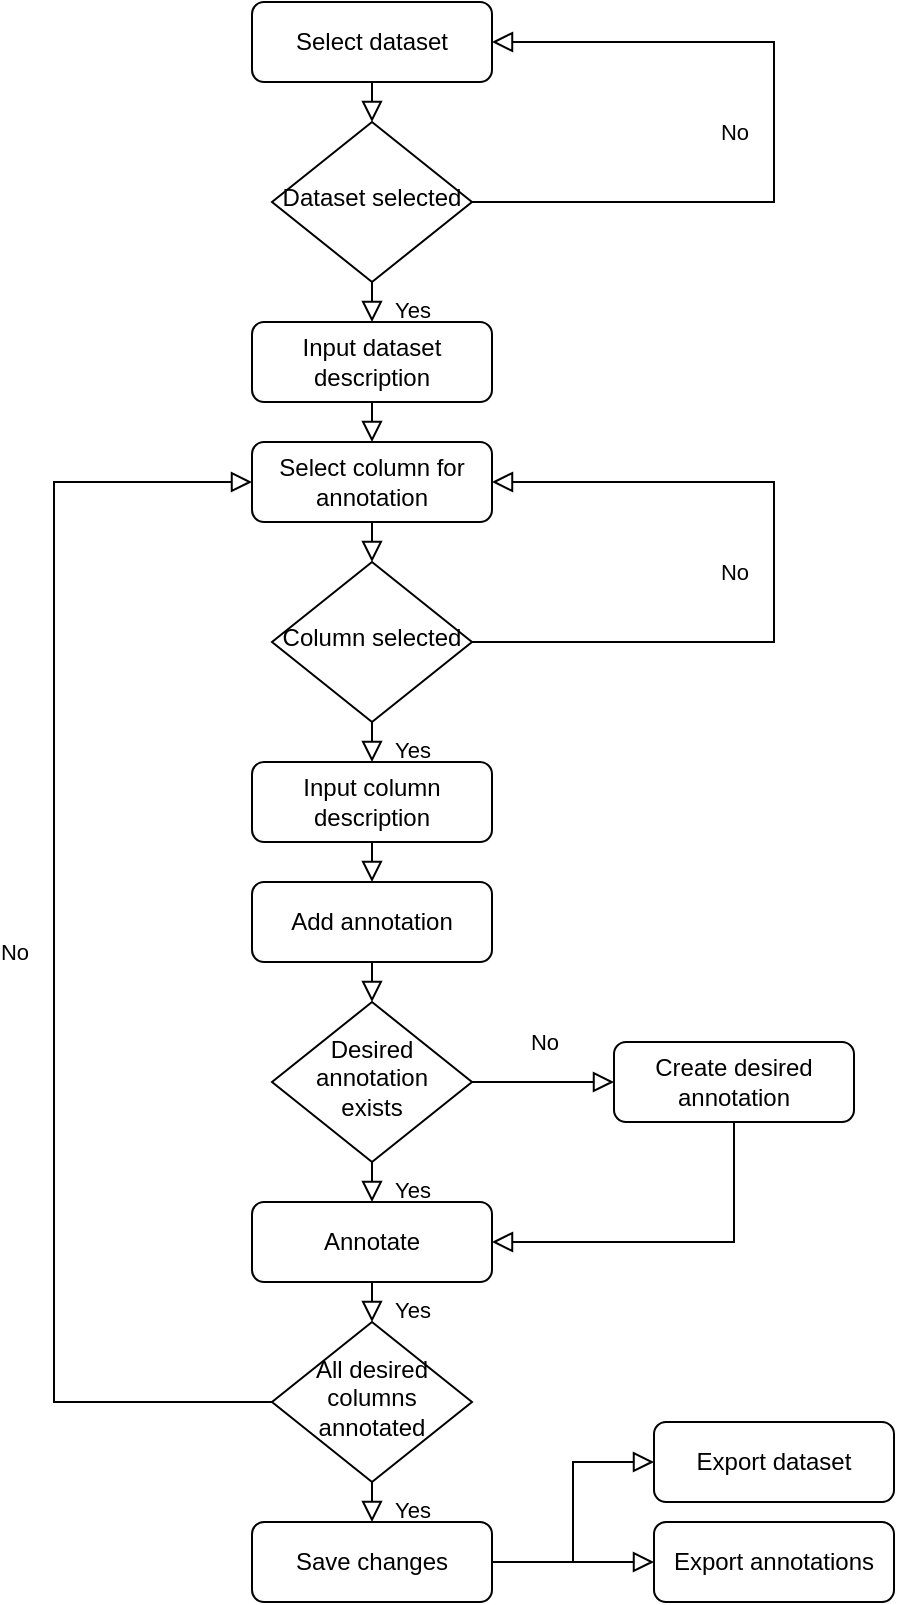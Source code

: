 <mxfile version="16.0.0" type="device"><diagram id="C5RBs43oDa-KdzZeNtuy" name="Page-1"><mxGraphModel dx="1342" dy="857" grid="1" gridSize="10" guides="1" tooltips="1" connect="1" arrows="1" fold="1" page="1" pageScale="1" pageWidth="827" pageHeight="1169" math="0" shadow="0"><root><mxCell id="WIyWlLk6GJQsqaUBKTNV-0"/><mxCell id="WIyWlLk6GJQsqaUBKTNV-1" parent="WIyWlLk6GJQsqaUBKTNV-0"/><mxCell id="nO5PxYpdXAOPqtDuA_3x-0" value="Select dataset" style="rounded=1;whiteSpace=wrap;html=1;fontSize=12;glass=0;strokeWidth=1;shadow=0;" parent="WIyWlLk6GJQsqaUBKTNV-1" vertex="1"><mxGeometry x="269" width="120" height="40" as="geometry"/></mxCell><mxCell id="nO5PxYpdXAOPqtDuA_3x-1" value="Dataset selected" style="rhombus;whiteSpace=wrap;html=1;shadow=0;fontFamily=Helvetica;fontSize=12;align=center;strokeWidth=1;spacing=6;spacingTop=-4;" parent="WIyWlLk6GJQsqaUBKTNV-1" vertex="1"><mxGeometry x="279" y="60" width="100" height="80" as="geometry"/></mxCell><mxCell id="nO5PxYpdXAOPqtDuA_3x-2" value="" style="rounded=0;html=1;jettySize=auto;orthogonalLoop=1;fontSize=11;endArrow=block;endFill=0;endSize=8;strokeWidth=1;shadow=0;labelBackgroundColor=none;edgeStyle=orthogonalEdgeStyle;exitX=0.5;exitY=1;exitDx=0;exitDy=0;entryX=0.5;entryY=0;entryDx=0;entryDy=0;" parent="WIyWlLk6GJQsqaUBKTNV-1" source="nO5PxYpdXAOPqtDuA_3x-0" target="nO5PxYpdXAOPqtDuA_3x-1" edge="1"><mxGeometry y="20" relative="1" as="geometry"><mxPoint as="offset"/><mxPoint x="659" y="180" as="sourcePoint"/><mxPoint x="329" y="70" as="targetPoint"/></mxGeometry></mxCell><mxCell id="nO5PxYpdXAOPqtDuA_3x-3" value="No" style="rounded=0;html=1;jettySize=auto;orthogonalLoop=1;fontSize=11;endArrow=block;endFill=0;endSize=8;strokeWidth=1;shadow=0;labelBackgroundColor=none;edgeStyle=orthogonalEdgeStyle;exitX=1;exitY=0.5;exitDx=0;exitDy=0;entryX=1;entryY=0.5;entryDx=0;entryDy=0;" parent="WIyWlLk6GJQsqaUBKTNV-1" source="nO5PxYpdXAOPqtDuA_3x-1" target="nO5PxYpdXAOPqtDuA_3x-0" edge="1"><mxGeometry y="20" relative="1" as="geometry"><mxPoint as="offset"/><mxPoint x="449" y="100" as="sourcePoint"/><mxPoint x="469" y="30" as="targetPoint"/><Array as="points"><mxPoint x="530" y="100"/><mxPoint x="530" y="20"/></Array></mxGeometry></mxCell><mxCell id="nO5PxYpdXAOPqtDuA_3x-4" value="Select column for annotation" style="rounded=1;whiteSpace=wrap;html=1;fontSize=12;glass=0;strokeWidth=1;shadow=0;" parent="WIyWlLk6GJQsqaUBKTNV-1" vertex="1"><mxGeometry x="269" y="220" width="120" height="40" as="geometry"/></mxCell><mxCell id="nO5PxYpdXAOPqtDuA_3x-6" value="Column selected" style="rhombus;whiteSpace=wrap;html=1;shadow=0;fontFamily=Helvetica;fontSize=12;align=center;strokeWidth=1;spacing=6;spacingTop=-4;" parent="WIyWlLk6GJQsqaUBKTNV-1" vertex="1"><mxGeometry x="279" y="280" width="100" height="80" as="geometry"/></mxCell><mxCell id="nO5PxYpdXAOPqtDuA_3x-7" value="" style="rounded=0;html=1;jettySize=auto;orthogonalLoop=1;fontSize=11;endArrow=block;endFill=0;endSize=8;strokeWidth=1;shadow=0;labelBackgroundColor=none;edgeStyle=orthogonalEdgeStyle;exitX=0.5;exitY=1;exitDx=0;exitDy=0;entryX=0.5;entryY=0;entryDx=0;entryDy=0;" parent="WIyWlLk6GJQsqaUBKTNV-1" source="nO5PxYpdXAOPqtDuA_3x-4" target="nO5PxYpdXAOPqtDuA_3x-6" edge="1"><mxGeometry y="20" relative="1" as="geometry"><mxPoint as="offset"/><mxPoint x="339" y="170" as="sourcePoint"/><mxPoint x="339" y="210" as="targetPoint"/></mxGeometry></mxCell><mxCell id="nO5PxYpdXAOPqtDuA_3x-8" value="Input column description" style="rounded=1;whiteSpace=wrap;html=1;fontSize=12;glass=0;strokeWidth=1;shadow=0;" parent="WIyWlLk6GJQsqaUBKTNV-1" vertex="1"><mxGeometry x="269" y="380" width="120" height="40" as="geometry"/></mxCell><mxCell id="nO5PxYpdXAOPqtDuA_3x-9" value="Yes" style="rounded=0;html=1;jettySize=auto;orthogonalLoop=1;fontSize=11;endArrow=block;endFill=0;endSize=8;strokeWidth=1;shadow=0;labelBackgroundColor=none;edgeStyle=orthogonalEdgeStyle;entryX=0.5;entryY=0;entryDx=0;entryDy=0;exitX=0.5;exitY=1;exitDx=0;exitDy=0;" parent="WIyWlLk6GJQsqaUBKTNV-1" source="nO5PxYpdXAOPqtDuA_3x-6" target="nO5PxYpdXAOPqtDuA_3x-8" edge="1"><mxGeometry x="0.333" y="20" relative="1" as="geometry"><mxPoint as="offset"/><mxPoint x="329" y="520" as="sourcePoint"/><mxPoint x="339" y="360" as="targetPoint"/></mxGeometry></mxCell><mxCell id="nO5PxYpdXAOPqtDuA_3x-10" value="No" style="rounded=0;html=1;jettySize=auto;orthogonalLoop=1;fontSize=11;endArrow=block;endFill=0;endSize=8;strokeWidth=1;shadow=0;labelBackgroundColor=none;edgeStyle=orthogonalEdgeStyle;exitX=1;exitY=0.5;exitDx=0;exitDy=0;entryX=1;entryY=0.5;entryDx=0;entryDy=0;" parent="WIyWlLk6GJQsqaUBKTNV-1" source="nO5PxYpdXAOPqtDuA_3x-6" target="nO5PxYpdXAOPqtDuA_3x-4" edge="1"><mxGeometry y="20" relative="1" as="geometry"><mxPoint as="offset"/><mxPoint x="409" y="470" as="sourcePoint"/><mxPoint x="419" y="370" as="targetPoint"/><Array as="points"><mxPoint x="530" y="320"/><mxPoint x="530" y="240"/></Array></mxGeometry></mxCell><mxCell id="nO5PxYpdXAOPqtDuA_3x-11" value="Desired annotation exists" style="rhombus;whiteSpace=wrap;html=1;shadow=0;fontFamily=Helvetica;fontSize=12;align=center;strokeWidth=1;spacing=6;spacingTop=-4;" parent="WIyWlLk6GJQsqaUBKTNV-1" vertex="1"><mxGeometry x="279" y="500" width="100" height="80" as="geometry"/></mxCell><mxCell id="nO5PxYpdXAOPqtDuA_3x-12" value="" style="rounded=0;html=1;jettySize=auto;orthogonalLoop=1;fontSize=11;endArrow=block;endFill=0;endSize=8;strokeWidth=1;shadow=0;labelBackgroundColor=none;edgeStyle=orthogonalEdgeStyle;entryX=0.5;entryY=0;entryDx=0;entryDy=0;exitX=0.5;exitY=1;exitDx=0;exitDy=0;" parent="WIyWlLk6GJQsqaUBKTNV-1" source="vIKiMUVApDPvFIKxQOGF-7" target="nO5PxYpdXAOPqtDuA_3x-11" edge="1"><mxGeometry x="0.333" y="20" relative="1" as="geometry"><mxPoint as="offset"/><mxPoint x="329" y="680" as="sourcePoint"/><mxPoint x="339" y="560" as="targetPoint"/></mxGeometry></mxCell><mxCell id="nO5PxYpdXAOPqtDuA_3x-13" value="Annotate" style="rounded=1;whiteSpace=wrap;html=1;fontSize=12;glass=0;strokeWidth=1;shadow=0;" parent="WIyWlLk6GJQsqaUBKTNV-1" vertex="1"><mxGeometry x="269" y="600" width="120" height="40" as="geometry"/></mxCell><mxCell id="nO5PxYpdXAOPqtDuA_3x-14" value="Yes" style="rounded=0;html=1;jettySize=auto;orthogonalLoop=1;fontSize=11;endArrow=block;endFill=0;endSize=8;strokeWidth=1;shadow=0;labelBackgroundColor=none;edgeStyle=orthogonalEdgeStyle;entryX=0.5;entryY=0;entryDx=0;entryDy=0;exitX=0.5;exitY=1;exitDx=0;exitDy=0;" parent="WIyWlLk6GJQsqaUBKTNV-1" source="nO5PxYpdXAOPqtDuA_3x-11" target="nO5PxYpdXAOPqtDuA_3x-13" edge="1"><mxGeometry x="0.333" y="20" relative="1" as="geometry"><mxPoint as="offset"/><mxPoint x="339" y="620" as="sourcePoint"/><mxPoint x="339" y="660" as="targetPoint"/></mxGeometry></mxCell><mxCell id="nO5PxYpdXAOPqtDuA_3x-15" value="Create desired annotation" style="rounded=1;whiteSpace=wrap;html=1;fontSize=12;glass=0;strokeWidth=1;shadow=0;" parent="WIyWlLk6GJQsqaUBKTNV-1" vertex="1"><mxGeometry x="450" y="520" width="120" height="40" as="geometry"/></mxCell><mxCell id="nO5PxYpdXAOPqtDuA_3x-16" value="No" style="rounded=0;html=1;jettySize=auto;orthogonalLoop=1;fontSize=11;endArrow=block;endFill=0;endSize=8;strokeWidth=1;shadow=0;labelBackgroundColor=none;edgeStyle=orthogonalEdgeStyle;exitX=1;exitY=0.5;exitDx=0;exitDy=0;entryX=0;entryY=0.5;entryDx=0;entryDy=0;" parent="WIyWlLk6GJQsqaUBKTNV-1" source="nO5PxYpdXAOPqtDuA_3x-11" target="nO5PxYpdXAOPqtDuA_3x-15" edge="1"><mxGeometry y="20" relative="1" as="geometry"><mxPoint as="offset"/><mxPoint x="389" y="580" as="sourcePoint"/><mxPoint x="399" y="480" as="targetPoint"/><Array as="points"><mxPoint x="399" y="540"/><mxPoint x="399" y="540"/></Array></mxGeometry></mxCell><mxCell id="nO5PxYpdXAOPqtDuA_3x-17" value="" style="rounded=0;html=1;jettySize=auto;orthogonalLoop=1;fontSize=11;endArrow=block;endFill=0;endSize=8;strokeWidth=1;shadow=0;labelBackgroundColor=none;edgeStyle=orthogonalEdgeStyle;exitX=0.5;exitY=1;exitDx=0;exitDy=0;entryX=1;entryY=0.5;entryDx=0;entryDy=0;" parent="WIyWlLk6GJQsqaUBKTNV-1" source="nO5PxYpdXAOPqtDuA_3x-15" target="nO5PxYpdXAOPqtDuA_3x-13" edge="1"><mxGeometry x="0.333" y="20" relative="1" as="geometry"><mxPoint as="offset"/><mxPoint x="339" y="390" as="sourcePoint"/><mxPoint x="339" y="460" as="targetPoint"/></mxGeometry></mxCell><mxCell id="vIKiMUVApDPvFIKxQOGF-3" value="Input dataset description" style="rounded=1;whiteSpace=wrap;html=1;fontSize=12;glass=0;strokeWidth=1;shadow=0;" parent="WIyWlLk6GJQsqaUBKTNV-1" vertex="1"><mxGeometry x="269" y="160" width="120" height="40" as="geometry"/></mxCell><mxCell id="vIKiMUVApDPvFIKxQOGF-4" value="Yes" style="rounded=0;html=1;jettySize=auto;orthogonalLoop=1;fontSize=11;endArrow=block;endFill=0;endSize=8;strokeWidth=1;shadow=0;labelBackgroundColor=none;edgeStyle=orthogonalEdgeStyle;exitX=0.5;exitY=1;exitDx=0;exitDy=0;entryX=0.5;entryY=0;entryDx=0;entryDy=0;" parent="WIyWlLk6GJQsqaUBKTNV-1" source="nO5PxYpdXAOPqtDuA_3x-1" target="vIKiMUVApDPvFIKxQOGF-3" edge="1"><mxGeometry x="0.333" y="20" relative="1" as="geometry"><mxPoint as="offset"/><mxPoint x="339" y="260" as="sourcePoint"/><mxPoint x="329" y="200" as="targetPoint"/></mxGeometry></mxCell><mxCell id="vIKiMUVApDPvFIKxQOGF-5" value="" style="rounded=0;html=1;jettySize=auto;orthogonalLoop=1;fontSize=11;endArrow=block;endFill=0;endSize=8;strokeWidth=1;shadow=0;labelBackgroundColor=none;edgeStyle=orthogonalEdgeStyle;exitX=0.5;exitY=1;exitDx=0;exitDy=0;entryX=0.5;entryY=0;entryDx=0;entryDy=0;" parent="WIyWlLk6GJQsqaUBKTNV-1" source="vIKiMUVApDPvFIKxQOGF-3" target="nO5PxYpdXAOPqtDuA_3x-4" edge="1"><mxGeometry y="20" relative="1" as="geometry"><mxPoint as="offset"/><mxPoint x="339" y="400" as="sourcePoint"/><mxPoint x="339" y="440" as="targetPoint"/></mxGeometry></mxCell><mxCell id="vIKiMUVApDPvFIKxQOGF-7" value="Add annotation" style="rounded=1;whiteSpace=wrap;html=1;fontSize=12;glass=0;strokeWidth=1;shadow=0;" parent="WIyWlLk6GJQsqaUBKTNV-1" vertex="1"><mxGeometry x="269" y="440" width="120" height="40" as="geometry"/></mxCell><mxCell id="vIKiMUVApDPvFIKxQOGF-8" value="" style="rounded=0;html=1;jettySize=auto;orthogonalLoop=1;fontSize=11;endArrow=block;endFill=0;endSize=8;strokeWidth=1;shadow=0;labelBackgroundColor=none;edgeStyle=orthogonalEdgeStyle;exitX=0.5;exitY=1;exitDx=0;exitDy=0;entryX=0.5;entryY=0;entryDx=0;entryDy=0;" parent="WIyWlLk6GJQsqaUBKTNV-1" source="nO5PxYpdXAOPqtDuA_3x-8" target="vIKiMUVApDPvFIKxQOGF-7" edge="1"><mxGeometry x="0.333" y="20" relative="1" as="geometry"><mxPoint as="offset"/><mxPoint x="339" y="690" as="sourcePoint"/><mxPoint x="329" y="640" as="targetPoint"/></mxGeometry></mxCell><mxCell id="vIKiMUVApDPvFIKxQOGF-9" value="All desired columns annotated" style="rhombus;whiteSpace=wrap;html=1;shadow=0;fontFamily=Helvetica;fontSize=12;align=center;strokeWidth=1;spacing=6;spacingTop=-4;" parent="WIyWlLk6GJQsqaUBKTNV-1" vertex="1"><mxGeometry x="279" y="660" width="100" height="80" as="geometry"/></mxCell><mxCell id="vIKiMUVApDPvFIKxQOGF-10" value="Yes" style="rounded=0;html=1;jettySize=auto;orthogonalLoop=1;fontSize=11;endArrow=block;endFill=0;endSize=8;strokeWidth=1;shadow=0;labelBackgroundColor=none;edgeStyle=orthogonalEdgeStyle;entryX=0.5;entryY=0;entryDx=0;entryDy=0;exitX=0.5;exitY=1;exitDx=0;exitDy=0;" parent="WIyWlLk6GJQsqaUBKTNV-1" source="nO5PxYpdXAOPqtDuA_3x-13" target="vIKiMUVApDPvFIKxQOGF-9" edge="1"><mxGeometry x="0.333" y="20" relative="1" as="geometry"><mxPoint as="offset"/><mxPoint x="339" y="830" as="sourcePoint"/><mxPoint x="339" y="890" as="targetPoint"/></mxGeometry></mxCell><mxCell id="vIKiMUVApDPvFIKxQOGF-12" value="Export annotations" style="rounded=1;whiteSpace=wrap;html=1;fontSize=12;glass=0;strokeWidth=1;shadow=0;" parent="WIyWlLk6GJQsqaUBKTNV-1" vertex="1"><mxGeometry x="470" y="760" width="120" height="40" as="geometry"/></mxCell><mxCell id="vIKiMUVApDPvFIKxQOGF-14" value="No" style="rounded=0;html=1;jettySize=auto;orthogonalLoop=1;fontSize=11;endArrow=block;endFill=0;endSize=8;strokeWidth=1;shadow=0;labelBackgroundColor=none;edgeStyle=orthogonalEdgeStyle;exitX=0;exitY=0.5;exitDx=0;exitDy=0;entryX=0;entryY=0.5;entryDx=0;entryDy=0;" parent="WIyWlLk6GJQsqaUBKTNV-1" source="vIKiMUVApDPvFIKxQOGF-9" target="nO5PxYpdXAOPqtDuA_3x-4" edge="1"><mxGeometry y="20" relative="1" as="geometry"><mxPoint as="offset"/><mxPoint x="150" y="890" as="sourcePoint"/><mxPoint x="170" y="950" as="targetPoint"/><Array as="points"><mxPoint x="170" y="700"/><mxPoint x="170" y="240"/></Array></mxGeometry></mxCell><mxCell id="vIKiMUVApDPvFIKxQOGF-15" value="Save changes" style="rounded=1;whiteSpace=wrap;html=1;fontSize=12;glass=0;strokeWidth=1;shadow=0;" parent="WIyWlLk6GJQsqaUBKTNV-1" vertex="1"><mxGeometry x="269" y="760" width="120" height="40" as="geometry"/></mxCell><mxCell id="vIKiMUVApDPvFIKxQOGF-17" value="Yes" style="rounded=0;html=1;jettySize=auto;orthogonalLoop=1;fontSize=11;endArrow=block;endFill=0;endSize=8;strokeWidth=1;shadow=0;labelBackgroundColor=none;edgeStyle=orthogonalEdgeStyle;exitX=0.5;exitY=1;exitDx=0;exitDy=0;entryX=0.5;entryY=0;entryDx=0;entryDy=0;" parent="WIyWlLk6GJQsqaUBKTNV-1" source="vIKiMUVApDPvFIKxQOGF-9" target="vIKiMUVApDPvFIKxQOGF-15" edge="1"><mxGeometry x="0.333" y="20" relative="1" as="geometry"><mxPoint as="offset"/><mxPoint x="510" y="880" as="sourcePoint"/><mxPoint x="410" y="840" as="targetPoint"/></mxGeometry></mxCell><mxCell id="vIKiMUVApDPvFIKxQOGF-18" value="" style="rounded=0;html=1;jettySize=auto;orthogonalLoop=1;fontSize=11;endArrow=block;endFill=0;endSize=8;strokeWidth=1;shadow=0;labelBackgroundColor=none;edgeStyle=orthogonalEdgeStyle;exitX=1;exitY=0.5;exitDx=0;exitDy=0;entryX=0;entryY=0.5;entryDx=0;entryDy=0;" parent="WIyWlLk6GJQsqaUBKTNV-1" source="vIKiMUVApDPvFIKxQOGF-15" target="vIKiMUVApDPvFIKxQOGF-12" edge="1"><mxGeometry x="0.333" y="20" relative="1" as="geometry"><mxPoint as="offset"/><mxPoint x="509" y="590" as="sourcePoint"/><mxPoint x="480" y="900" as="targetPoint"/><Array as="points"><mxPoint x="460" y="780"/><mxPoint x="460" y="780"/></Array></mxGeometry></mxCell><mxCell id="vIKiMUVApDPvFIKxQOGF-19" value="Export dataset" style="rounded=1;whiteSpace=wrap;html=1;fontSize=12;glass=0;strokeWidth=1;shadow=0;" parent="WIyWlLk6GJQsqaUBKTNV-1" vertex="1"><mxGeometry x="470" y="710" width="120" height="40" as="geometry"/></mxCell><mxCell id="vIKiMUVApDPvFIKxQOGF-20" value="" style="rounded=0;html=1;jettySize=auto;orthogonalLoop=1;fontSize=11;endArrow=block;endFill=0;endSize=8;strokeWidth=1;shadow=0;labelBackgroundColor=none;edgeStyle=orthogonalEdgeStyle;exitX=1;exitY=0.5;exitDx=0;exitDy=0;entryX=0;entryY=0.5;entryDx=0;entryDy=0;" parent="WIyWlLk6GJQsqaUBKTNV-1" source="vIKiMUVApDPvFIKxQOGF-15" target="vIKiMUVApDPvFIKxQOGF-19" edge="1"><mxGeometry x="0.333" y="20" relative="1" as="geometry"><mxPoint as="offset"/><mxPoint x="399" y="910" as="sourcePoint"/><mxPoint x="490" y="910" as="targetPoint"/></mxGeometry></mxCell></root></mxGraphModel></diagram></mxfile>